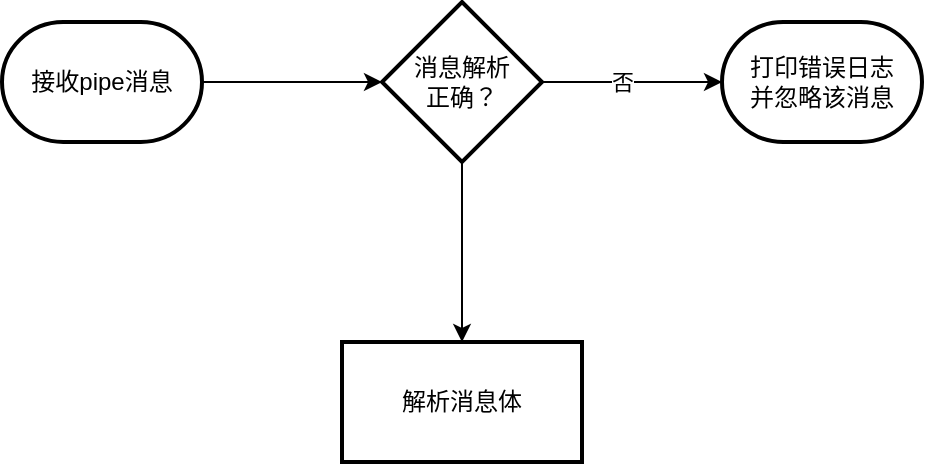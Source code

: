 <mxfile version="24.7.10">
  <diagram id="C5RBs43oDa-KdzZeNtuy" name="Page-1">
    <mxGraphModel dx="925" dy="506" grid="1" gridSize="10" guides="1" tooltips="1" connect="1" arrows="1" fold="1" page="1" pageScale="1" pageWidth="827" pageHeight="1169" math="0" shadow="0">
      <root>
        <mxCell id="WIyWlLk6GJQsqaUBKTNV-0" />
        <mxCell id="WIyWlLk6GJQsqaUBKTNV-1" parent="WIyWlLk6GJQsqaUBKTNV-0" />
        <mxCell id="64iKOwzHIwS2UCSDctwZ-7" value="" style="edgeStyle=orthogonalEdgeStyle;rounded=0;orthogonalLoop=1;jettySize=auto;html=1;" edge="1" parent="WIyWlLk6GJQsqaUBKTNV-1" source="64iKOwzHIwS2UCSDctwZ-3" target="64iKOwzHIwS2UCSDctwZ-6">
          <mxGeometry relative="1" as="geometry" />
        </mxCell>
        <mxCell id="64iKOwzHIwS2UCSDctwZ-3" value="接收pipe消息" style="strokeWidth=2;html=1;shape=mxgraph.flowchart.terminator;whiteSpace=wrap;" vertex="1" parent="WIyWlLk6GJQsqaUBKTNV-1">
          <mxGeometry x="20" y="550" width="100" height="60" as="geometry" />
        </mxCell>
        <mxCell id="64iKOwzHIwS2UCSDctwZ-16" value="" style="edgeStyle=orthogonalEdgeStyle;rounded=0;orthogonalLoop=1;jettySize=auto;html=1;" edge="1" parent="WIyWlLk6GJQsqaUBKTNV-1" source="64iKOwzHIwS2UCSDctwZ-6" target="64iKOwzHIwS2UCSDctwZ-15">
          <mxGeometry relative="1" as="geometry" />
        </mxCell>
        <mxCell id="64iKOwzHIwS2UCSDctwZ-6" value="消息解析&lt;div&gt;正确？&lt;/div&gt;" style="rhombus;whiteSpace=wrap;html=1;strokeWidth=2;" vertex="1" parent="WIyWlLk6GJQsqaUBKTNV-1">
          <mxGeometry x="210" y="540" width="80" height="80" as="geometry" />
        </mxCell>
        <mxCell id="64iKOwzHIwS2UCSDctwZ-12" value="打印错误日志&lt;div&gt;并忽略该消息&lt;/div&gt;" style="strokeWidth=2;html=1;shape=mxgraph.flowchart.terminator;whiteSpace=wrap;" vertex="1" parent="WIyWlLk6GJQsqaUBKTNV-1">
          <mxGeometry x="380" y="550" width="100" height="60" as="geometry" />
        </mxCell>
        <mxCell id="64iKOwzHIwS2UCSDctwZ-13" style="edgeStyle=orthogonalEdgeStyle;rounded=0;orthogonalLoop=1;jettySize=auto;html=1;entryX=0;entryY=0.5;entryDx=0;entryDy=0;entryPerimeter=0;" edge="1" parent="WIyWlLk6GJQsqaUBKTNV-1" source="64iKOwzHIwS2UCSDctwZ-6" target="64iKOwzHIwS2UCSDctwZ-12">
          <mxGeometry relative="1" as="geometry" />
        </mxCell>
        <mxCell id="64iKOwzHIwS2UCSDctwZ-14" value="否" style="edgeLabel;html=1;align=center;verticalAlign=middle;resizable=0;points=[];" vertex="1" connectable="0" parent="64iKOwzHIwS2UCSDctwZ-13">
          <mxGeometry x="-0.387" y="-1" relative="1" as="geometry">
            <mxPoint x="12" y="-1" as="offset" />
          </mxGeometry>
        </mxCell>
        <mxCell id="64iKOwzHIwS2UCSDctwZ-15" value="解析消息体" style="whiteSpace=wrap;html=1;strokeWidth=2;" vertex="1" parent="WIyWlLk6GJQsqaUBKTNV-1">
          <mxGeometry x="190" y="710" width="120" height="60" as="geometry" />
        </mxCell>
      </root>
    </mxGraphModel>
  </diagram>
</mxfile>
